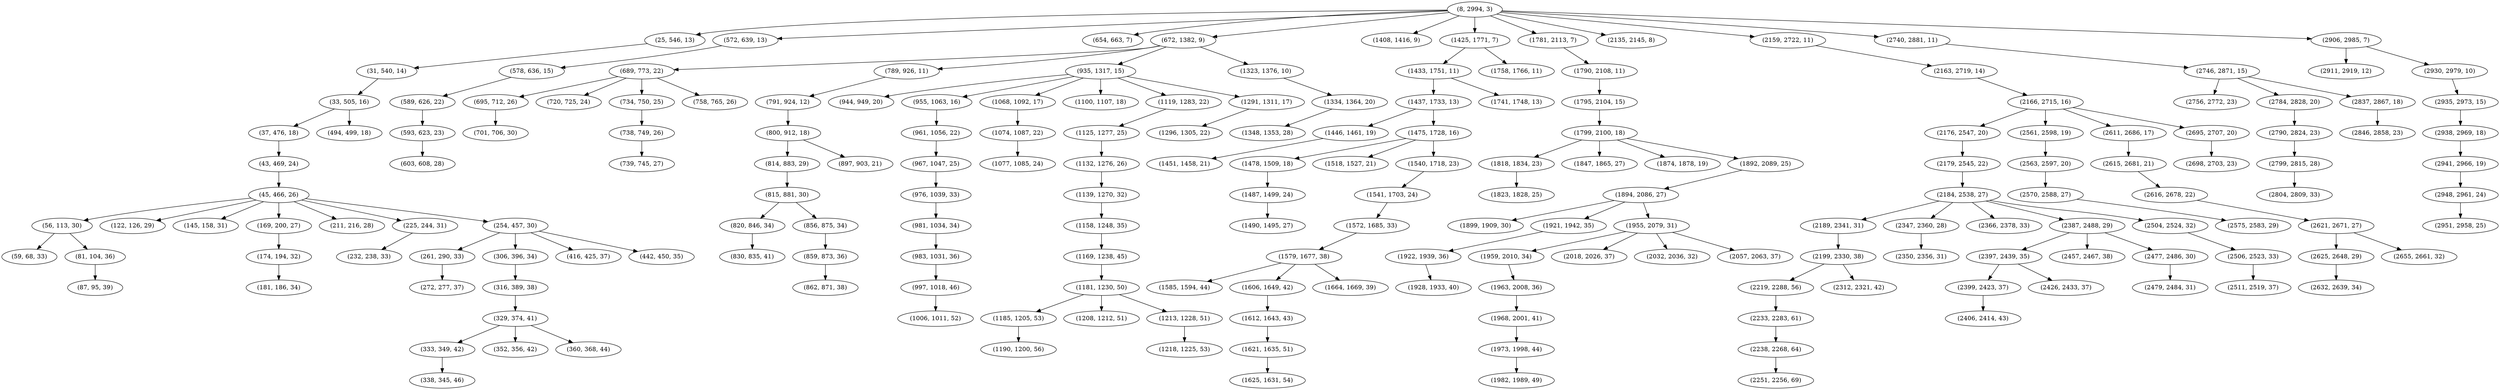 digraph tree {
    "(8, 2994, 3)";
    "(25, 546, 13)";
    "(31, 540, 14)";
    "(33, 505, 16)";
    "(37, 476, 18)";
    "(43, 469, 24)";
    "(45, 466, 26)";
    "(56, 113, 30)";
    "(59, 68, 33)";
    "(81, 104, 36)";
    "(87, 95, 39)";
    "(122, 126, 29)";
    "(145, 158, 31)";
    "(169, 200, 27)";
    "(174, 194, 32)";
    "(181, 186, 34)";
    "(211, 216, 28)";
    "(225, 244, 31)";
    "(232, 238, 33)";
    "(254, 457, 30)";
    "(261, 290, 33)";
    "(272, 277, 37)";
    "(306, 396, 34)";
    "(316, 389, 38)";
    "(329, 374, 41)";
    "(333, 349, 42)";
    "(338, 345, 46)";
    "(352, 356, 42)";
    "(360, 368, 44)";
    "(416, 425, 37)";
    "(442, 450, 35)";
    "(494, 499, 18)";
    "(572, 639, 13)";
    "(578, 636, 15)";
    "(589, 626, 22)";
    "(593, 623, 23)";
    "(603, 608, 28)";
    "(654, 663, 7)";
    "(672, 1382, 9)";
    "(689, 773, 22)";
    "(695, 712, 26)";
    "(701, 706, 30)";
    "(720, 725, 24)";
    "(734, 750, 25)";
    "(738, 749, 26)";
    "(739, 745, 27)";
    "(758, 765, 26)";
    "(789, 926, 11)";
    "(791, 924, 12)";
    "(800, 912, 18)";
    "(814, 883, 29)";
    "(815, 881, 30)";
    "(820, 846, 34)";
    "(830, 835, 41)";
    "(856, 875, 34)";
    "(859, 873, 36)";
    "(862, 871, 38)";
    "(897, 903, 21)";
    "(935, 1317, 15)";
    "(944, 949, 20)";
    "(955, 1063, 16)";
    "(961, 1056, 22)";
    "(967, 1047, 25)";
    "(976, 1039, 33)";
    "(981, 1034, 34)";
    "(983, 1031, 36)";
    "(997, 1018, 46)";
    "(1006, 1011, 52)";
    "(1068, 1092, 17)";
    "(1074, 1087, 22)";
    "(1077, 1085, 24)";
    "(1100, 1107, 18)";
    "(1119, 1283, 22)";
    "(1125, 1277, 25)";
    "(1132, 1276, 26)";
    "(1139, 1270, 32)";
    "(1158, 1248, 35)";
    "(1169, 1238, 45)";
    "(1181, 1230, 50)";
    "(1185, 1205, 53)";
    "(1190, 1200, 56)";
    "(1208, 1212, 51)";
    "(1213, 1228, 51)";
    "(1218, 1225, 53)";
    "(1291, 1311, 17)";
    "(1296, 1305, 22)";
    "(1323, 1376, 10)";
    "(1334, 1364, 20)";
    "(1348, 1353, 28)";
    "(1408, 1416, 9)";
    "(1425, 1771, 7)";
    "(1433, 1751, 11)";
    "(1437, 1733, 13)";
    "(1446, 1461, 19)";
    "(1451, 1458, 21)";
    "(1475, 1728, 16)";
    "(1478, 1509, 18)";
    "(1487, 1499, 24)";
    "(1490, 1495, 27)";
    "(1518, 1527, 21)";
    "(1540, 1718, 23)";
    "(1541, 1703, 24)";
    "(1572, 1685, 33)";
    "(1579, 1677, 38)";
    "(1585, 1594, 44)";
    "(1606, 1649, 42)";
    "(1612, 1643, 43)";
    "(1621, 1635, 51)";
    "(1625, 1631, 54)";
    "(1664, 1669, 39)";
    "(1741, 1748, 13)";
    "(1758, 1766, 11)";
    "(1781, 2113, 7)";
    "(1790, 2108, 11)";
    "(1795, 2104, 15)";
    "(1799, 2100, 18)";
    "(1818, 1834, 23)";
    "(1823, 1828, 25)";
    "(1847, 1865, 27)";
    "(1874, 1878, 19)";
    "(1892, 2089, 25)";
    "(1894, 2086, 27)";
    "(1899, 1909, 30)";
    "(1921, 1942, 35)";
    "(1922, 1939, 36)";
    "(1928, 1933, 40)";
    "(1955, 2079, 31)";
    "(1959, 2010, 34)";
    "(1963, 2008, 36)";
    "(1968, 2001, 41)";
    "(1973, 1998, 44)";
    "(1982, 1989, 49)";
    "(2018, 2026, 37)";
    "(2032, 2036, 32)";
    "(2057, 2063, 37)";
    "(2135, 2145, 8)";
    "(2159, 2722, 11)";
    "(2163, 2719, 14)";
    "(2166, 2715, 16)";
    "(2176, 2547, 20)";
    "(2179, 2545, 22)";
    "(2184, 2538, 27)";
    "(2189, 2341, 31)";
    "(2199, 2330, 38)";
    "(2219, 2288, 56)";
    "(2233, 2283, 61)";
    "(2238, 2268, 64)";
    "(2251, 2256, 69)";
    "(2312, 2321, 42)";
    "(2347, 2360, 28)";
    "(2350, 2356, 31)";
    "(2366, 2378, 33)";
    "(2387, 2488, 29)";
    "(2397, 2439, 35)";
    "(2399, 2423, 37)";
    "(2406, 2414, 43)";
    "(2426, 2433, 37)";
    "(2457, 2467, 38)";
    "(2477, 2486, 30)";
    "(2479, 2484, 31)";
    "(2504, 2524, 32)";
    "(2506, 2523, 33)";
    "(2511, 2519, 37)";
    "(2561, 2598, 19)";
    "(2563, 2597, 20)";
    "(2570, 2588, 27)";
    "(2575, 2583, 29)";
    "(2611, 2686, 17)";
    "(2615, 2681, 21)";
    "(2616, 2678, 22)";
    "(2621, 2671, 27)";
    "(2625, 2648, 29)";
    "(2632, 2639, 34)";
    "(2655, 2661, 32)";
    "(2695, 2707, 20)";
    "(2698, 2703, 23)";
    "(2740, 2881, 11)";
    "(2746, 2871, 15)";
    "(2756, 2772, 23)";
    "(2784, 2828, 20)";
    "(2790, 2824, 23)";
    "(2799, 2815, 28)";
    "(2804, 2809, 33)";
    "(2837, 2867, 18)";
    "(2846, 2858, 23)";
    "(2906, 2985, 7)";
    "(2911, 2919, 12)";
    "(2930, 2979, 10)";
    "(2935, 2973, 15)";
    "(2938, 2969, 18)";
    "(2941, 2966, 19)";
    "(2948, 2961, 24)";
    "(2951, 2958, 25)";
    "(8, 2994, 3)" -> "(25, 546, 13)";
    "(8, 2994, 3)" -> "(572, 639, 13)";
    "(8, 2994, 3)" -> "(654, 663, 7)";
    "(8, 2994, 3)" -> "(672, 1382, 9)";
    "(8, 2994, 3)" -> "(1408, 1416, 9)";
    "(8, 2994, 3)" -> "(1425, 1771, 7)";
    "(8, 2994, 3)" -> "(1781, 2113, 7)";
    "(8, 2994, 3)" -> "(2135, 2145, 8)";
    "(8, 2994, 3)" -> "(2159, 2722, 11)";
    "(8, 2994, 3)" -> "(2740, 2881, 11)";
    "(8, 2994, 3)" -> "(2906, 2985, 7)";
    "(25, 546, 13)" -> "(31, 540, 14)";
    "(31, 540, 14)" -> "(33, 505, 16)";
    "(33, 505, 16)" -> "(37, 476, 18)";
    "(33, 505, 16)" -> "(494, 499, 18)";
    "(37, 476, 18)" -> "(43, 469, 24)";
    "(43, 469, 24)" -> "(45, 466, 26)";
    "(45, 466, 26)" -> "(56, 113, 30)";
    "(45, 466, 26)" -> "(122, 126, 29)";
    "(45, 466, 26)" -> "(145, 158, 31)";
    "(45, 466, 26)" -> "(169, 200, 27)";
    "(45, 466, 26)" -> "(211, 216, 28)";
    "(45, 466, 26)" -> "(225, 244, 31)";
    "(45, 466, 26)" -> "(254, 457, 30)";
    "(56, 113, 30)" -> "(59, 68, 33)";
    "(56, 113, 30)" -> "(81, 104, 36)";
    "(81, 104, 36)" -> "(87, 95, 39)";
    "(169, 200, 27)" -> "(174, 194, 32)";
    "(174, 194, 32)" -> "(181, 186, 34)";
    "(225, 244, 31)" -> "(232, 238, 33)";
    "(254, 457, 30)" -> "(261, 290, 33)";
    "(254, 457, 30)" -> "(306, 396, 34)";
    "(254, 457, 30)" -> "(416, 425, 37)";
    "(254, 457, 30)" -> "(442, 450, 35)";
    "(261, 290, 33)" -> "(272, 277, 37)";
    "(306, 396, 34)" -> "(316, 389, 38)";
    "(316, 389, 38)" -> "(329, 374, 41)";
    "(329, 374, 41)" -> "(333, 349, 42)";
    "(329, 374, 41)" -> "(352, 356, 42)";
    "(329, 374, 41)" -> "(360, 368, 44)";
    "(333, 349, 42)" -> "(338, 345, 46)";
    "(572, 639, 13)" -> "(578, 636, 15)";
    "(578, 636, 15)" -> "(589, 626, 22)";
    "(589, 626, 22)" -> "(593, 623, 23)";
    "(593, 623, 23)" -> "(603, 608, 28)";
    "(672, 1382, 9)" -> "(689, 773, 22)";
    "(672, 1382, 9)" -> "(789, 926, 11)";
    "(672, 1382, 9)" -> "(935, 1317, 15)";
    "(672, 1382, 9)" -> "(1323, 1376, 10)";
    "(689, 773, 22)" -> "(695, 712, 26)";
    "(689, 773, 22)" -> "(720, 725, 24)";
    "(689, 773, 22)" -> "(734, 750, 25)";
    "(689, 773, 22)" -> "(758, 765, 26)";
    "(695, 712, 26)" -> "(701, 706, 30)";
    "(734, 750, 25)" -> "(738, 749, 26)";
    "(738, 749, 26)" -> "(739, 745, 27)";
    "(789, 926, 11)" -> "(791, 924, 12)";
    "(791, 924, 12)" -> "(800, 912, 18)";
    "(800, 912, 18)" -> "(814, 883, 29)";
    "(800, 912, 18)" -> "(897, 903, 21)";
    "(814, 883, 29)" -> "(815, 881, 30)";
    "(815, 881, 30)" -> "(820, 846, 34)";
    "(815, 881, 30)" -> "(856, 875, 34)";
    "(820, 846, 34)" -> "(830, 835, 41)";
    "(856, 875, 34)" -> "(859, 873, 36)";
    "(859, 873, 36)" -> "(862, 871, 38)";
    "(935, 1317, 15)" -> "(944, 949, 20)";
    "(935, 1317, 15)" -> "(955, 1063, 16)";
    "(935, 1317, 15)" -> "(1068, 1092, 17)";
    "(935, 1317, 15)" -> "(1100, 1107, 18)";
    "(935, 1317, 15)" -> "(1119, 1283, 22)";
    "(935, 1317, 15)" -> "(1291, 1311, 17)";
    "(955, 1063, 16)" -> "(961, 1056, 22)";
    "(961, 1056, 22)" -> "(967, 1047, 25)";
    "(967, 1047, 25)" -> "(976, 1039, 33)";
    "(976, 1039, 33)" -> "(981, 1034, 34)";
    "(981, 1034, 34)" -> "(983, 1031, 36)";
    "(983, 1031, 36)" -> "(997, 1018, 46)";
    "(997, 1018, 46)" -> "(1006, 1011, 52)";
    "(1068, 1092, 17)" -> "(1074, 1087, 22)";
    "(1074, 1087, 22)" -> "(1077, 1085, 24)";
    "(1119, 1283, 22)" -> "(1125, 1277, 25)";
    "(1125, 1277, 25)" -> "(1132, 1276, 26)";
    "(1132, 1276, 26)" -> "(1139, 1270, 32)";
    "(1139, 1270, 32)" -> "(1158, 1248, 35)";
    "(1158, 1248, 35)" -> "(1169, 1238, 45)";
    "(1169, 1238, 45)" -> "(1181, 1230, 50)";
    "(1181, 1230, 50)" -> "(1185, 1205, 53)";
    "(1181, 1230, 50)" -> "(1208, 1212, 51)";
    "(1181, 1230, 50)" -> "(1213, 1228, 51)";
    "(1185, 1205, 53)" -> "(1190, 1200, 56)";
    "(1213, 1228, 51)" -> "(1218, 1225, 53)";
    "(1291, 1311, 17)" -> "(1296, 1305, 22)";
    "(1323, 1376, 10)" -> "(1334, 1364, 20)";
    "(1334, 1364, 20)" -> "(1348, 1353, 28)";
    "(1425, 1771, 7)" -> "(1433, 1751, 11)";
    "(1425, 1771, 7)" -> "(1758, 1766, 11)";
    "(1433, 1751, 11)" -> "(1437, 1733, 13)";
    "(1433, 1751, 11)" -> "(1741, 1748, 13)";
    "(1437, 1733, 13)" -> "(1446, 1461, 19)";
    "(1437, 1733, 13)" -> "(1475, 1728, 16)";
    "(1446, 1461, 19)" -> "(1451, 1458, 21)";
    "(1475, 1728, 16)" -> "(1478, 1509, 18)";
    "(1475, 1728, 16)" -> "(1518, 1527, 21)";
    "(1475, 1728, 16)" -> "(1540, 1718, 23)";
    "(1478, 1509, 18)" -> "(1487, 1499, 24)";
    "(1487, 1499, 24)" -> "(1490, 1495, 27)";
    "(1540, 1718, 23)" -> "(1541, 1703, 24)";
    "(1541, 1703, 24)" -> "(1572, 1685, 33)";
    "(1572, 1685, 33)" -> "(1579, 1677, 38)";
    "(1579, 1677, 38)" -> "(1585, 1594, 44)";
    "(1579, 1677, 38)" -> "(1606, 1649, 42)";
    "(1579, 1677, 38)" -> "(1664, 1669, 39)";
    "(1606, 1649, 42)" -> "(1612, 1643, 43)";
    "(1612, 1643, 43)" -> "(1621, 1635, 51)";
    "(1621, 1635, 51)" -> "(1625, 1631, 54)";
    "(1781, 2113, 7)" -> "(1790, 2108, 11)";
    "(1790, 2108, 11)" -> "(1795, 2104, 15)";
    "(1795, 2104, 15)" -> "(1799, 2100, 18)";
    "(1799, 2100, 18)" -> "(1818, 1834, 23)";
    "(1799, 2100, 18)" -> "(1847, 1865, 27)";
    "(1799, 2100, 18)" -> "(1874, 1878, 19)";
    "(1799, 2100, 18)" -> "(1892, 2089, 25)";
    "(1818, 1834, 23)" -> "(1823, 1828, 25)";
    "(1892, 2089, 25)" -> "(1894, 2086, 27)";
    "(1894, 2086, 27)" -> "(1899, 1909, 30)";
    "(1894, 2086, 27)" -> "(1921, 1942, 35)";
    "(1894, 2086, 27)" -> "(1955, 2079, 31)";
    "(1921, 1942, 35)" -> "(1922, 1939, 36)";
    "(1922, 1939, 36)" -> "(1928, 1933, 40)";
    "(1955, 2079, 31)" -> "(1959, 2010, 34)";
    "(1955, 2079, 31)" -> "(2018, 2026, 37)";
    "(1955, 2079, 31)" -> "(2032, 2036, 32)";
    "(1955, 2079, 31)" -> "(2057, 2063, 37)";
    "(1959, 2010, 34)" -> "(1963, 2008, 36)";
    "(1963, 2008, 36)" -> "(1968, 2001, 41)";
    "(1968, 2001, 41)" -> "(1973, 1998, 44)";
    "(1973, 1998, 44)" -> "(1982, 1989, 49)";
    "(2159, 2722, 11)" -> "(2163, 2719, 14)";
    "(2163, 2719, 14)" -> "(2166, 2715, 16)";
    "(2166, 2715, 16)" -> "(2176, 2547, 20)";
    "(2166, 2715, 16)" -> "(2561, 2598, 19)";
    "(2166, 2715, 16)" -> "(2611, 2686, 17)";
    "(2166, 2715, 16)" -> "(2695, 2707, 20)";
    "(2176, 2547, 20)" -> "(2179, 2545, 22)";
    "(2179, 2545, 22)" -> "(2184, 2538, 27)";
    "(2184, 2538, 27)" -> "(2189, 2341, 31)";
    "(2184, 2538, 27)" -> "(2347, 2360, 28)";
    "(2184, 2538, 27)" -> "(2366, 2378, 33)";
    "(2184, 2538, 27)" -> "(2387, 2488, 29)";
    "(2184, 2538, 27)" -> "(2504, 2524, 32)";
    "(2189, 2341, 31)" -> "(2199, 2330, 38)";
    "(2199, 2330, 38)" -> "(2219, 2288, 56)";
    "(2199, 2330, 38)" -> "(2312, 2321, 42)";
    "(2219, 2288, 56)" -> "(2233, 2283, 61)";
    "(2233, 2283, 61)" -> "(2238, 2268, 64)";
    "(2238, 2268, 64)" -> "(2251, 2256, 69)";
    "(2347, 2360, 28)" -> "(2350, 2356, 31)";
    "(2387, 2488, 29)" -> "(2397, 2439, 35)";
    "(2387, 2488, 29)" -> "(2457, 2467, 38)";
    "(2387, 2488, 29)" -> "(2477, 2486, 30)";
    "(2397, 2439, 35)" -> "(2399, 2423, 37)";
    "(2397, 2439, 35)" -> "(2426, 2433, 37)";
    "(2399, 2423, 37)" -> "(2406, 2414, 43)";
    "(2477, 2486, 30)" -> "(2479, 2484, 31)";
    "(2504, 2524, 32)" -> "(2506, 2523, 33)";
    "(2506, 2523, 33)" -> "(2511, 2519, 37)";
    "(2561, 2598, 19)" -> "(2563, 2597, 20)";
    "(2563, 2597, 20)" -> "(2570, 2588, 27)";
    "(2570, 2588, 27)" -> "(2575, 2583, 29)";
    "(2611, 2686, 17)" -> "(2615, 2681, 21)";
    "(2615, 2681, 21)" -> "(2616, 2678, 22)";
    "(2616, 2678, 22)" -> "(2621, 2671, 27)";
    "(2621, 2671, 27)" -> "(2625, 2648, 29)";
    "(2621, 2671, 27)" -> "(2655, 2661, 32)";
    "(2625, 2648, 29)" -> "(2632, 2639, 34)";
    "(2695, 2707, 20)" -> "(2698, 2703, 23)";
    "(2740, 2881, 11)" -> "(2746, 2871, 15)";
    "(2746, 2871, 15)" -> "(2756, 2772, 23)";
    "(2746, 2871, 15)" -> "(2784, 2828, 20)";
    "(2746, 2871, 15)" -> "(2837, 2867, 18)";
    "(2784, 2828, 20)" -> "(2790, 2824, 23)";
    "(2790, 2824, 23)" -> "(2799, 2815, 28)";
    "(2799, 2815, 28)" -> "(2804, 2809, 33)";
    "(2837, 2867, 18)" -> "(2846, 2858, 23)";
    "(2906, 2985, 7)" -> "(2911, 2919, 12)";
    "(2906, 2985, 7)" -> "(2930, 2979, 10)";
    "(2930, 2979, 10)" -> "(2935, 2973, 15)";
    "(2935, 2973, 15)" -> "(2938, 2969, 18)";
    "(2938, 2969, 18)" -> "(2941, 2966, 19)";
    "(2941, 2966, 19)" -> "(2948, 2961, 24)";
    "(2948, 2961, 24)" -> "(2951, 2958, 25)";
}
